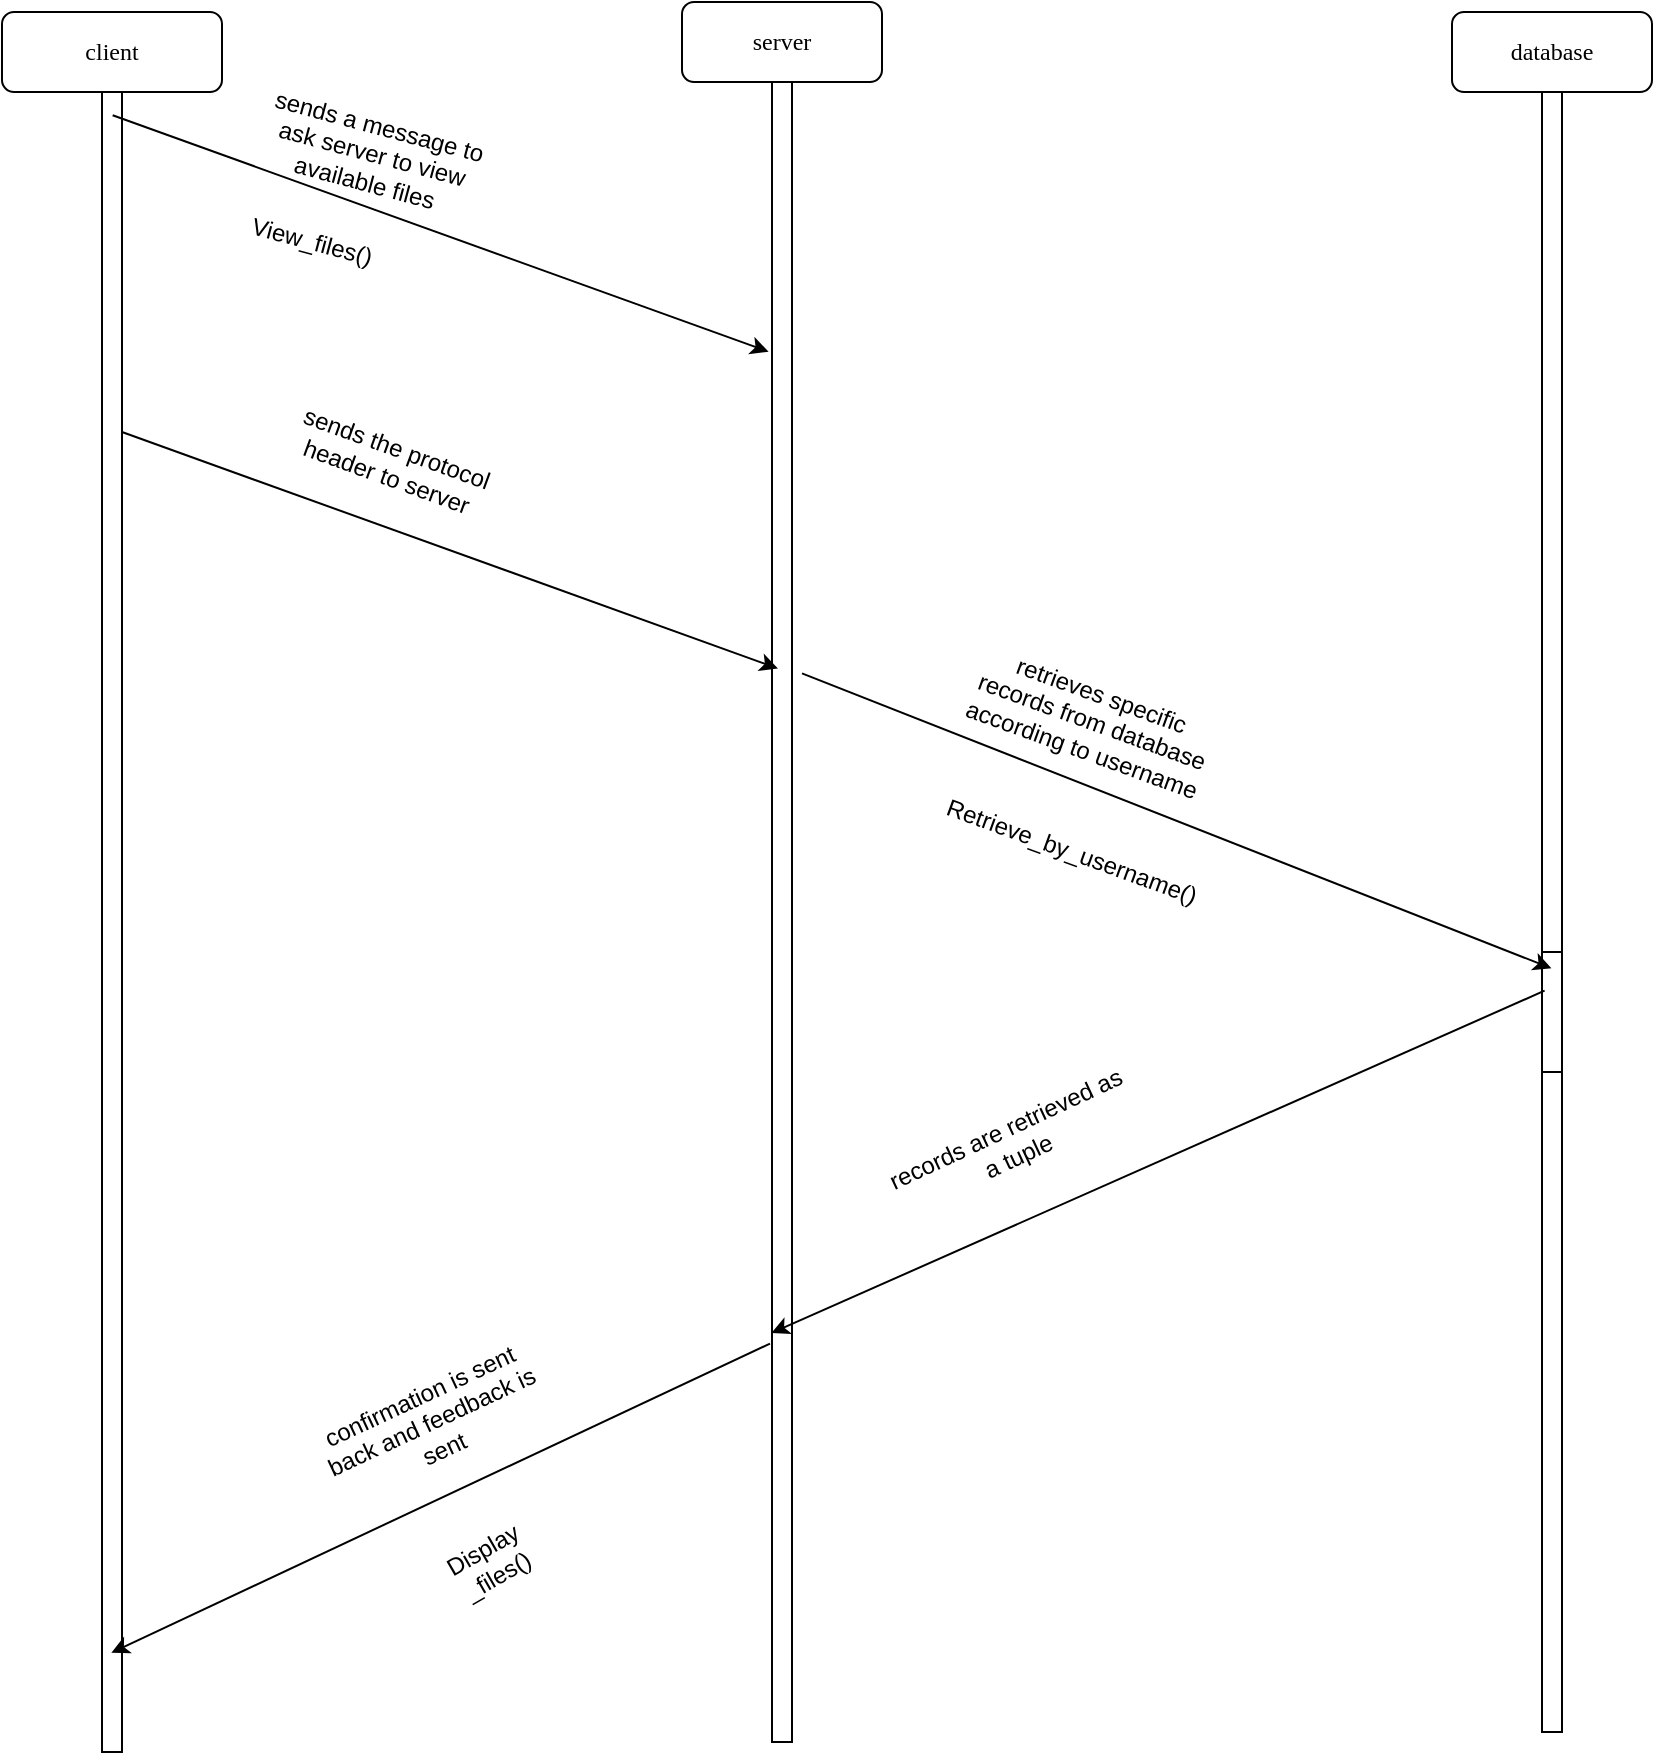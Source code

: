<mxfile version="20.2.3" type="device"><diagram name="Page-1" id="13e1069c-82ec-6db2-03f1-153e76fe0fe0"><mxGraphModel dx="1022" dy="531" grid="1" gridSize="10" guides="1" tooltips="1" connect="1" arrows="1" fold="1" page="1" pageScale="1" pageWidth="1100" pageHeight="850" background="none" math="0" shadow="0"><root><mxCell id="0"/><mxCell id="1" parent="0"/><mxCell id="7baba1c4bc27f4b0-2" value="server" style="shape=umlLifeline;perimeter=lifelinePerimeter;whiteSpace=wrap;html=1;container=1;collapsible=0;recursiveResize=0;outlineConnect=0;rounded=1;shadow=0;comic=0;labelBackgroundColor=none;strokeWidth=1;fontFamily=Verdana;fontSize=12;align=center;" parent="1" vertex="1"><mxGeometry x="440" y="75" width="100" height="870" as="geometry"/></mxCell><mxCell id="7baba1c4bc27f4b0-10" value="" style="html=1;points=[];perimeter=orthogonalPerimeter;rounded=0;shadow=0;comic=0;labelBackgroundColor=none;strokeWidth=1;fontFamily=Verdana;fontSize=12;align=center;" parent="7baba1c4bc27f4b0-2" vertex="1"><mxGeometry x="45" y="40" width="10" height="830" as="geometry"/></mxCell><mxCell id="7baba1c4bc27f4b0-3" value="database" style="shape=umlLifeline;perimeter=lifelinePerimeter;whiteSpace=wrap;html=1;container=1;collapsible=0;recursiveResize=0;outlineConnect=0;rounded=1;shadow=0;comic=0;labelBackgroundColor=none;strokeWidth=1;fontFamily=Verdana;fontSize=12;align=center;" parent="1" vertex="1"><mxGeometry x="825" y="80" width="100" height="860" as="geometry"/></mxCell><mxCell id="7baba1c4bc27f4b0-13" value="" style="html=1;points=[];perimeter=orthogonalPerimeter;rounded=0;shadow=0;comic=0;labelBackgroundColor=none;strokeWidth=1;fontFamily=Verdana;fontSize=12;align=center;" parent="7baba1c4bc27f4b0-3" vertex="1"><mxGeometry x="45" y="40" width="10" height="820" as="geometry"/></mxCell><mxCell id="7baba1c4bc27f4b0-8" value="client" style="shape=umlLifeline;perimeter=lifelinePerimeter;whiteSpace=wrap;html=1;container=1;collapsible=0;recursiveResize=0;outlineConnect=0;rounded=1;shadow=0;comic=0;labelBackgroundColor=none;strokeWidth=1;fontFamily=Verdana;fontSize=12;align=center;" parent="1" vertex="1"><mxGeometry x="100" y="80" width="110" height="870" as="geometry"/></mxCell><mxCell id="7baba1c4bc27f4b0-9" value="" style="html=1;points=[];perimeter=orthogonalPerimeter;rounded=0;shadow=0;comic=0;labelBackgroundColor=none;strokeWidth=1;fontFamily=Verdana;fontSize=12;align=center;" parent="7baba1c4bc27f4b0-8" vertex="1"><mxGeometry x="50" y="40" width="10" height="830" as="geometry"/></mxCell><mxCell id="7baba1c4bc27f4b0-28" value="" style="html=1;points=[];perimeter=orthogonalPerimeter;rounded=0;shadow=0;comic=0;labelBackgroundColor=none;strokeWidth=1;fontFamily=Verdana;fontSize=12;align=center;" parent="1" vertex="1"><mxGeometry x="870" y="550" width="10" height="60" as="geometry"/></mxCell><mxCell id="l4je2B0ktl_o9_26r2Ls-6" value="" style="endArrow=classic;html=1;rounded=0;entryX=0.433;entryY=0.201;entryDx=0;entryDy=0;entryPerimeter=0;exitX=0.533;exitY=0.014;exitDx=0;exitDy=0;exitPerimeter=0;" edge="1" parent="1" source="7baba1c4bc27f4b0-9" target="7baba1c4bc27f4b0-2"><mxGeometry width="50" height="50" relative="1" as="geometry"><mxPoint x="170" y="140" as="sourcePoint"/><mxPoint x="430" y="330" as="targetPoint"/><Array as="points"/></mxGeometry></mxCell><mxCell id="l4je2B0ktl_o9_26r2Ls-7" value="sends a message to ask server to view available files" style="text;html=1;strokeColor=none;fillColor=none;align=center;verticalAlign=middle;whiteSpace=wrap;rounded=0;rotation=15;" vertex="1" parent="1"><mxGeometry x="220.0" y="136.47" width="130" height="30" as="geometry"/></mxCell><mxCell id="l4je2B0ktl_o9_26r2Ls-8" value="" style="endArrow=classic;html=1;rounded=0;entryX=0.497;entryY=0.943;entryDx=0;entryDy=0;entryPerimeter=0;exitX=0.44;exitY=0.771;exitDx=0;exitDy=0;exitPerimeter=0;" edge="1" parent="1" source="7baba1c4bc27f4b0-2" target="7baba1c4bc27f4b0-8"><mxGeometry width="50" height="50" relative="1" as="geometry"><mxPoint x="480" y="410" as="sourcePoint"/><mxPoint x="270" y="450" as="targetPoint"/><Array as="points"/></mxGeometry></mxCell><mxCell id="l4je2B0ktl_o9_26r2Ls-9" value="confirmation is sent back and feedback is sent" style="text;html=1;strokeColor=none;fillColor=none;align=center;verticalAlign=middle;whiteSpace=wrap;rounded=0;rotation=-25;" vertex="1" parent="1"><mxGeometry x="250.0" y="770" width="130" height="30" as="geometry"/></mxCell><mxCell id="l4je2B0ktl_o9_26r2Ls-10" value="View_files()" style="text;html=1;strokeColor=none;fillColor=none;align=center;verticalAlign=middle;whiteSpace=wrap;rounded=0;rotation=15;" vertex="1" parent="1"><mxGeometry x="190.0" y="180" width="130" height="30" as="geometry"/></mxCell><mxCell id="l4je2B0ktl_o9_26r2Ls-11" value="" style="endArrow=classic;html=1;rounded=0;entryX=0.433;entryY=0.201;entryDx=0;entryDy=0;entryPerimeter=0;exitX=0.533;exitY=0.014;exitDx=0;exitDy=0;exitPerimeter=0;" edge="1" parent="1"><mxGeometry width="50" height="50" relative="1" as="geometry"><mxPoint x="160.0" y="290" as="sourcePoint"/><mxPoint x="487.97" y="408.25" as="targetPoint"/><Array as="points"/></mxGeometry></mxCell><mxCell id="l4je2B0ktl_o9_26r2Ls-12" value="sends the protocol header to server" style="text;html=1;strokeColor=none;fillColor=none;align=center;verticalAlign=middle;whiteSpace=wrap;rounded=0;rotation=20;" vertex="1" parent="1"><mxGeometry x="230.0" y="290" width="130" height="30" as="geometry"/></mxCell><mxCell id="l4je2B0ktl_o9_26r2Ls-13" value="Display&lt;br&gt;_files()" style="text;html=1;strokeColor=none;fillColor=none;align=center;verticalAlign=middle;whiteSpace=wrap;rounded=0;rotation=-30;" vertex="1" parent="1"><mxGeometry x="259.32" y="840" width="170" height="30" as="geometry"/></mxCell><mxCell id="l4je2B0ktl_o9_26r2Ls-14" value="" style="endArrow=classic;html=1;rounded=0;entryX=0.497;entryY=0.556;entryDx=0;entryDy=0;entryPerimeter=0;exitX=0.533;exitY=0.014;exitDx=0;exitDy=0;exitPerimeter=0;" edge="1" parent="1" target="7baba1c4bc27f4b0-3"><mxGeometry width="50" height="50" relative="1" as="geometry"><mxPoint x="500" y="410.69" as="sourcePoint"/><mxPoint x="827.97" y="528.94" as="targetPoint"/><Array as="points"/></mxGeometry></mxCell><mxCell id="l4je2B0ktl_o9_26r2Ls-15" value="retrieves specific records from database according to username" style="text;html=1;strokeColor=none;fillColor=none;align=center;verticalAlign=middle;whiteSpace=wrap;rounded=0;rotation=20;" vertex="1" parent="1"><mxGeometry x="580" y="420" width="130" height="30" as="geometry"/></mxCell><mxCell id="l4je2B0ktl_o9_26r2Ls-16" value="Retrieve_by_username()" style="text;html=1;strokeColor=none;fillColor=none;align=center;verticalAlign=middle;whiteSpace=wrap;rounded=0;rotation=20;" vertex="1" parent="1"><mxGeometry x="570" y="484.82" width="130" height="30" as="geometry"/></mxCell><mxCell id="l4je2B0ktl_o9_26r2Ls-17" value="" style="endArrow=classic;html=1;rounded=0;entryX=0.447;entryY=0.765;entryDx=0;entryDy=0;entryPerimeter=0;exitX=0.463;exitY=0.569;exitDx=0;exitDy=0;exitPerimeter=0;" edge="1" parent="1" source="7baba1c4bc27f4b0-3" target="7baba1c4bc27f4b0-2"><mxGeometry width="50" height="50" relative="1" as="geometry"><mxPoint x="849.33" y="570" as="sourcePoint"/><mxPoint x="520" y="724.64" as="targetPoint"/><Array as="points"/></mxGeometry></mxCell><mxCell id="l4je2B0ktl_o9_26r2Ls-18" value="records are retrieved as a tuple&lt;br&gt;" style="text;html=1;strokeColor=none;fillColor=none;align=center;verticalAlign=middle;whiteSpace=wrap;rounded=0;rotation=-25;" vertex="1" parent="1"><mxGeometry x="540" y="630" width="130" height="30" as="geometry"/></mxCell></root></mxGraphModel></diagram></mxfile>